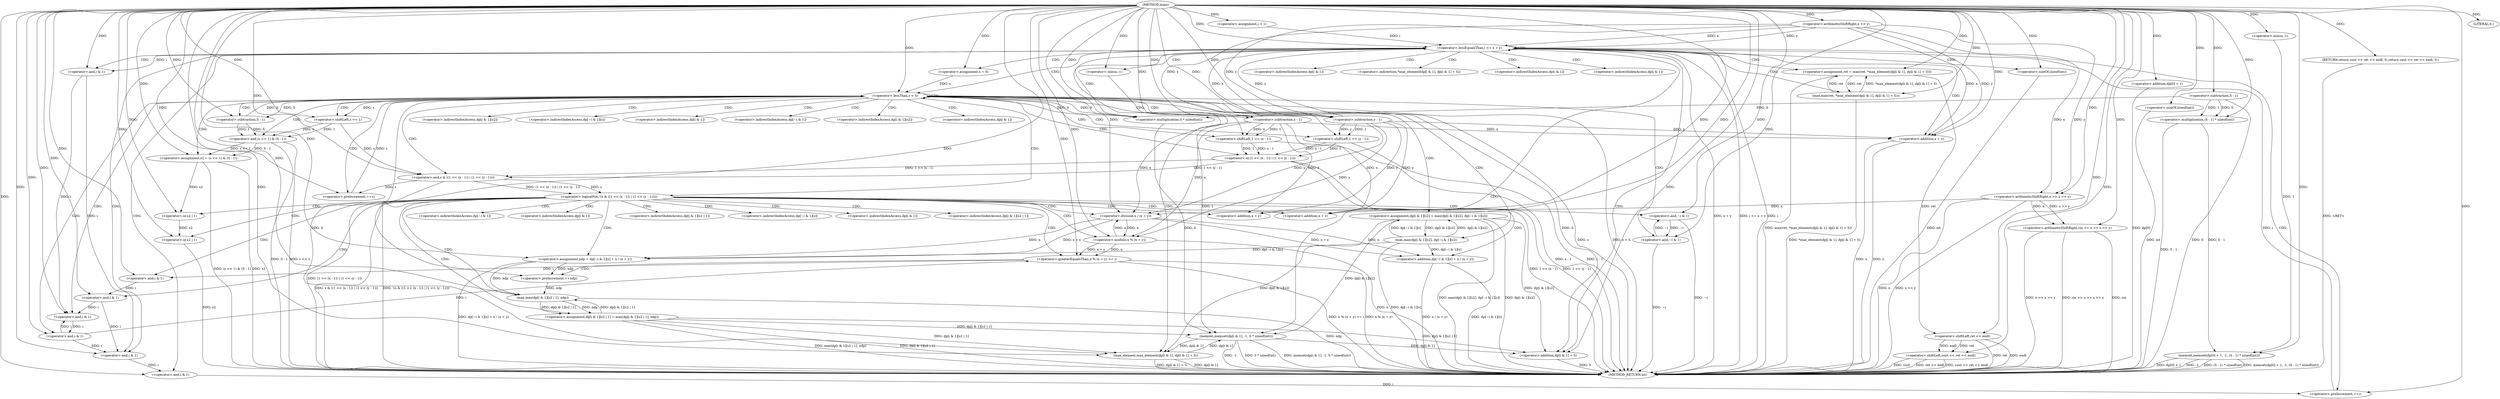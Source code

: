 digraph "main" {  
"1000101" [label = "(METHOD,main)" ]
"1000282" [label = "(METHOD_RETURN,int)" ]
"1000103" [label = "(<operator>.arithmeticShiftRight,cin >> n >> x >> y)" ]
"1000110" [label = "(memset,memset(dp[0] + 1, -1, (S - 1) * sizeof(int)))" ]
"1000274" [label = "(RETURN,return cout << ret << endl, 0;,return cout << ret << endl, 0;)" ]
"1000126" [label = "(<operator>.assignment,i = 1)" ]
"1000129" [label = "(<operator>.lessEqualsThan,i <= x + y)" ]
"1000134" [label = "(<operator>.preIncrement,++i)" ]
"1000105" [label = "(<operator>.arithmeticShiftRight,n >> x >> y)" ]
"1000111" [label = "(<operator>.addition,dp[0] + 1)" ]
"1000116" [label = "(<operator>.minus,-1)" ]
"1000118" [label = "(<operator>.multiplication,(S - 1) * sizeof(int))" ]
"1000137" [label = "(memset,memset(dp[i & 1], -1, S * sizeof(int)))" ]
"1000256" [label = "(<operator>.assignment,ret = max(ret, *max_element(dp[i & 1], dp[i & 1] + S)))" ]
"1000276" [label = "(<operator>.shiftLeft,cout << ret << endl)" ]
"1000281" [label = "(LITERAL,0,)" ]
"1000107" [label = "(<operator>.arithmeticShiftRight,x >> y)" ]
"1000119" [label = "(<operator>.subtraction,S - 1)" ]
"1000122" [label = "(<operator>.sizeOf,sizeof(int))" ]
"1000131" [label = "(<operator>.addition,x + y)" ]
"1000151" [label = "(<operator>.assignment,s = 0)" ]
"1000154" [label = "(<operator>.lessThan,s < S)" ]
"1000157" [label = "(<operator>.preIncrement,++s)" ]
"1000143" [label = "(<operator>.minus,-1)" ]
"1000145" [label = "(<operator>.multiplication,S * sizeof(int))" ]
"1000161" [label = "(<operator>.assignment,s2 = (s << 1) & (S - 1))" ]
"1000170" [label = "(<operator>.assignment,dp[i & 1][s2] = max(dp[i & 1][s2], dp[~i & 1][s]))" ]
"1000258" [label = "(max,max(ret, *max_element(dp[i & 1], dp[i & 1] + S)))" ]
"1000278" [label = "(<operator>.shiftLeft,ret << endl)" ]
"1000140" [label = "(<operator>.and,i & 1)" ]
"1000147" [label = "(<operator>.sizeOf,sizeof(int))" ]
"1000194" [label = "(<operator>.logicalNot,!(s & ((1 << (x - 1)) | (1 << (y - 1)))))" ]
"1000163" [label = "(<operator>.and,(s << 1) & (S - 1))" ]
"1000178" [label = "(max,max(dp[i & 1][s2], dp[~i & 1][s]))" ]
"1000210" [label = "(<operator>.assignment,ndp = dp[~i & 1][s] + n / (x + y))" ]
"1000235" [label = "(<operator>.assignment,dp[i & 1][s2 | 1] = max(dp[i & 1][s2 | 1], ndp))" ]
"1000261" [label = "(max_element,max_element(dp[i & 1], dp[i & 1] + S))" ]
"1000164" [label = "(<operator>.shiftLeft,s << 1)" ]
"1000167" [label = "(<operator>.subtraction,S - 1)" ]
"1000195" [label = "(<operator>.and,s & ((1 << (x - 1)) | (1 << (y - 1))))" ]
"1000226" [label = "(<operator>.greaterEqualsThan,n % (x + y) >= i)" ]
"1000233" [label = "(<operator>.preIncrement,++ndp)" ]
"1000267" [label = "(<operator>.addition,dp[i & 1] + S)" ]
"1000174" [label = "(<operator>.and,i & 1)" ]
"1000197" [label = "(<operator>.or,(1 << (x - 1)) | (1 << (y - 1)))" ]
"1000212" [label = "(<operator>.addition,dp[~i & 1][s] + n / (x + y))" ]
"1000245" [label = "(max,max(dp[i & 1][s2 | 1], ndp))" ]
"1000264" [label = "(<operator>.and,i & 1)" ]
"1000182" [label = "(<operator>.and,i & 1)" ]
"1000189" [label = "(<operator>.and,~i & 1)" ]
"1000198" [label = "(<operator>.shiftLeft,1 << (x - 1))" ]
"1000203" [label = "(<operator>.shiftLeft,1 << (y - 1))" ]
"1000220" [label = "(<operator>.division,n / (x + y))" ]
"1000227" [label = "(<operator>.modulo,n % (x + y))" ]
"1000242" [label = "(<operator>.or,s2 | 1)" ]
"1000270" [label = "(<operator>.and,i & 1)" ]
"1000200" [label = "(<operator>.subtraction,x - 1)" ]
"1000205" [label = "(<operator>.subtraction,y - 1)" ]
"1000222" [label = "(<operator>.addition,x + y)" ]
"1000229" [label = "(<operator>.addition,x + y)" ]
"1000239" [label = "(<operator>.and,i & 1)" ]
"1000252" [label = "(<operator>.or,s2 | 1)" ]
"1000216" [label = "(<operator>.and,~i & 1)" ]
"1000249" [label = "(<operator>.and,i & 1)" ]
"1000138" [label = "(<operator>.indirectIndexAccess,dp[i & 1])" ]
"1000260" [label = "(<operator>.indirection,*max_element(dp[i & 1], dp[i & 1] + S))" ]
"1000171" [label = "(<operator>.indirectIndexAccess,dp[i & 1][s2])" ]
"1000172" [label = "(<operator>.indirectIndexAccess,dp[i & 1])" ]
"1000179" [label = "(<operator>.indirectIndexAccess,dp[i & 1][s2])" ]
"1000186" [label = "(<operator>.indirectIndexAccess,dp[~i & 1][s])" ]
"1000262" [label = "(<operator>.indirectIndexAccess,dp[i & 1])" ]
"1000180" [label = "(<operator>.indirectIndexAccess,dp[i & 1])" ]
"1000187" [label = "(<operator>.indirectIndexAccess,dp[~i & 1])" ]
"1000236" [label = "(<operator>.indirectIndexAccess,dp[i & 1][s2 | 1])" ]
"1000268" [label = "(<operator>.indirectIndexAccess,dp[i & 1])" ]
"1000213" [label = "(<operator>.indirectIndexAccess,dp[~i & 1][s])" ]
"1000237" [label = "(<operator>.indirectIndexAccess,dp[i & 1])" ]
"1000246" [label = "(<operator>.indirectIndexAccess,dp[i & 1][s2 | 1])" ]
"1000214" [label = "(<operator>.indirectIndexAccess,dp[~i & 1])" ]
"1000247" [label = "(<operator>.indirectIndexAccess,dp[i & 1])" ]
  "1000105" -> "1000282"  [ label = "DDG: n"] 
  "1000105" -> "1000282"  [ label = "DDG: x >> y"] 
  "1000103" -> "1000282"  [ label = "DDG: n >> x >> y"] 
  "1000103" -> "1000282"  [ label = "DDG: cin >> n >> x >> y"] 
  "1000111" -> "1000282"  [ label = "DDG: dp[0]"] 
  "1000110" -> "1000282"  [ label = "DDG: dp[0] + 1"] 
  "1000110" -> "1000282"  [ label = "DDG: -1"] 
  "1000119" -> "1000282"  [ label = "DDG: S"] 
  "1000118" -> "1000282"  [ label = "DDG: S - 1"] 
  "1000122" -> "1000282"  [ label = "DDG: int"] 
  "1000110" -> "1000282"  [ label = "DDG: (S - 1) * sizeof(int)"] 
  "1000110" -> "1000282"  [ label = "DDG: memset(dp[0] + 1, -1, (S - 1) * sizeof(int))"] 
  "1000129" -> "1000282"  [ label = "DDG: i"] 
  "1000131" -> "1000282"  [ label = "DDG: x"] 
  "1000131" -> "1000282"  [ label = "DDG: y"] 
  "1000129" -> "1000282"  [ label = "DDG: x + y"] 
  "1000129" -> "1000282"  [ label = "DDG: i <= x + y"] 
  "1000278" -> "1000282"  [ label = "DDG: ret"] 
  "1000276" -> "1000282"  [ label = "DDG: ret << endl"] 
  "1000276" -> "1000282"  [ label = "DDG: cout << ret << endl"] 
  "1000137" -> "1000282"  [ label = "DDG: -1"] 
  "1000147" -> "1000282"  [ label = "DDG: int"] 
  "1000137" -> "1000282"  [ label = "DDG: S * sizeof(int)"] 
  "1000137" -> "1000282"  [ label = "DDG: memset(dp[i & 1], -1, S * sizeof(int))"] 
  "1000154" -> "1000282"  [ label = "DDG: s"] 
  "1000154" -> "1000282"  [ label = "DDG: s < S"] 
  "1000261" -> "1000282"  [ label = "DDG: dp[i & 1]"] 
  "1000267" -> "1000282"  [ label = "DDG: S"] 
  "1000261" -> "1000282"  [ label = "DDG: dp[i & 1] + S"] 
  "1000258" -> "1000282"  [ label = "DDG: *max_element(dp[i & 1], dp[i & 1] + S)"] 
  "1000256" -> "1000282"  [ label = "DDG: max(ret, *max_element(dp[i & 1], dp[i & 1] + S))"] 
  "1000161" -> "1000282"  [ label = "DDG: s2"] 
  "1000163" -> "1000282"  [ label = "DDG: s << 1"] 
  "1000163" -> "1000282"  [ label = "DDG: S - 1"] 
  "1000161" -> "1000282"  [ label = "DDG: (s << 1) & (S - 1)"] 
  "1000170" -> "1000282"  [ label = "DDG: dp[i & 1][s2]"] 
  "1000189" -> "1000282"  [ label = "DDG: ~i"] 
  "1000178" -> "1000282"  [ label = "DDG: dp[~i & 1][s]"] 
  "1000170" -> "1000282"  [ label = "DDG: max(dp[i & 1][s2], dp[~i & 1][s])"] 
  "1000198" -> "1000282"  [ label = "DDG: x - 1"] 
  "1000197" -> "1000282"  [ label = "DDG: 1 << (x - 1)"] 
  "1000203" -> "1000282"  [ label = "DDG: y - 1"] 
  "1000197" -> "1000282"  [ label = "DDG: 1 << (y - 1)"] 
  "1000195" -> "1000282"  [ label = "DDG: (1 << (x - 1)) | (1 << (y - 1))"] 
  "1000194" -> "1000282"  [ label = "DDG: s & ((1 << (x - 1)) | (1 << (y - 1)))"] 
  "1000194" -> "1000282"  [ label = "DDG: !(s & ((1 << (x - 1)) | (1 << (y - 1))))"] 
  "1000216" -> "1000282"  [ label = "DDG: ~i"] 
  "1000212" -> "1000282"  [ label = "DDG: dp[~i & 1][s]"] 
  "1000212" -> "1000282"  [ label = "DDG: n / (x + y)"] 
  "1000210" -> "1000282"  [ label = "DDG: dp[~i & 1][s] + n / (x + y)"] 
  "1000227" -> "1000282"  [ label = "DDG: n"] 
  "1000226" -> "1000282"  [ label = "DDG: n % (x + y)"] 
  "1000226" -> "1000282"  [ label = "DDG: n % (x + y) >= i"] 
  "1000235" -> "1000282"  [ label = "DDG: dp[i & 1][s2 | 1]"] 
  "1000252" -> "1000282"  [ label = "DDG: s2"] 
  "1000245" -> "1000282"  [ label = "DDG: ndp"] 
  "1000235" -> "1000282"  [ label = "DDG: max(dp[i & 1][s2 | 1], ndp)"] 
  "1000274" -> "1000282"  [ label = "DDG: <RET>"] 
  "1000278" -> "1000282"  [ label = "DDG: endl"] 
  "1000103" -> "1000282"  [ label = "DDG: cin"] 
  "1000276" -> "1000282"  [ label = "DDG: cout"] 
  "1000101" -> "1000274"  [ label = "DDG: "] 
  "1000101" -> "1000103"  [ label = "DDG: "] 
  "1000105" -> "1000103"  [ label = "DDG: x >> y"] 
  "1000105" -> "1000103"  [ label = "DDG: n"] 
  "1000101" -> "1000110"  [ label = "DDG: "] 
  "1000116" -> "1000110"  [ label = "DDG: 1"] 
  "1000118" -> "1000110"  [ label = "DDG: S - 1"] 
  "1000101" -> "1000126"  [ label = "DDG: "] 
  "1000101" -> "1000105"  [ label = "DDG: "] 
  "1000107" -> "1000105"  [ label = "DDG: y"] 
  "1000107" -> "1000105"  [ label = "DDG: x"] 
  "1000101" -> "1000111"  [ label = "DDG: "] 
  "1000101" -> "1000116"  [ label = "DDG: "] 
  "1000119" -> "1000118"  [ label = "DDG: S"] 
  "1000119" -> "1000118"  [ label = "DDG: 1"] 
  "1000101" -> "1000118"  [ label = "DDG: "] 
  "1000126" -> "1000129"  [ label = "DDG: i"] 
  "1000134" -> "1000129"  [ label = "DDG: i"] 
  "1000101" -> "1000129"  [ label = "DDG: "] 
  "1000107" -> "1000129"  [ label = "DDG: x"] 
  "1000200" -> "1000129"  [ label = "DDG: x"] 
  "1000107" -> "1000129"  [ label = "DDG: y"] 
  "1000205" -> "1000129"  [ label = "DDG: y"] 
  "1000270" -> "1000134"  [ label = "DDG: i"] 
  "1000101" -> "1000134"  [ label = "DDG: "] 
  "1000258" -> "1000256"  [ label = "DDG: *max_element(dp[i & 1], dp[i & 1] + S)"] 
  "1000258" -> "1000256"  [ label = "DDG: ret"] 
  "1000101" -> "1000281"  [ label = "DDG: "] 
  "1000101" -> "1000107"  [ label = "DDG: "] 
  "1000101" -> "1000119"  [ label = "DDG: "] 
  "1000101" -> "1000122"  [ label = "DDG: "] 
  "1000107" -> "1000131"  [ label = "DDG: x"] 
  "1000200" -> "1000131"  [ label = "DDG: x"] 
  "1000101" -> "1000131"  [ label = "DDG: "] 
  "1000107" -> "1000131"  [ label = "DDG: y"] 
  "1000205" -> "1000131"  [ label = "DDG: y"] 
  "1000261" -> "1000137"  [ label = "DDG: dp[i & 1]"] 
  "1000170" -> "1000137"  [ label = "DDG: dp[i & 1][s2]"] 
  "1000235" -> "1000137"  [ label = "DDG: dp[i & 1][s2 | 1]"] 
  "1000143" -> "1000137"  [ label = "DDG: 1"] 
  "1000145" -> "1000137"  [ label = "DDG: S"] 
  "1000101" -> "1000151"  [ label = "DDG: "] 
  "1000101" -> "1000256"  [ label = "DDG: "] 
  "1000101" -> "1000276"  [ label = "DDG: "] 
  "1000278" -> "1000276"  [ label = "DDG: ret"] 
  "1000278" -> "1000276"  [ label = "DDG: endl"] 
  "1000101" -> "1000143"  [ label = "DDG: "] 
  "1000119" -> "1000145"  [ label = "DDG: S"] 
  "1000101" -> "1000145"  [ label = "DDG: "] 
  "1000154" -> "1000145"  [ label = "DDG: S"] 
  "1000151" -> "1000154"  [ label = "DDG: s"] 
  "1000157" -> "1000154"  [ label = "DDG: s"] 
  "1000101" -> "1000154"  [ label = "DDG: "] 
  "1000145" -> "1000154"  [ label = "DDG: S"] 
  "1000167" -> "1000154"  [ label = "DDG: S"] 
  "1000195" -> "1000157"  [ label = "DDG: s"] 
  "1000101" -> "1000157"  [ label = "DDG: "] 
  "1000163" -> "1000161"  [ label = "DDG: s << 1"] 
  "1000163" -> "1000161"  [ label = "DDG: S - 1"] 
  "1000178" -> "1000170"  [ label = "DDG: dp[i & 1][s2]"] 
  "1000178" -> "1000170"  [ label = "DDG: dp[~i & 1][s]"] 
  "1000256" -> "1000258"  [ label = "DDG: ret"] 
  "1000101" -> "1000258"  [ label = "DDG: "] 
  "1000256" -> "1000278"  [ label = "DDG: ret"] 
  "1000101" -> "1000278"  [ label = "DDG: "] 
  "1000129" -> "1000140"  [ label = "DDG: i"] 
  "1000101" -> "1000140"  [ label = "DDG: "] 
  "1000101" -> "1000147"  [ label = "DDG: "] 
  "1000101" -> "1000161"  [ label = "DDG: "] 
  "1000164" -> "1000163"  [ label = "DDG: s"] 
  "1000164" -> "1000163"  [ label = "DDG: 1"] 
  "1000167" -> "1000163"  [ label = "DDG: S"] 
  "1000167" -> "1000163"  [ label = "DDG: 1"] 
  "1000170" -> "1000178"  [ label = "DDG: dp[i & 1][s2]"] 
  "1000195" -> "1000194"  [ label = "DDG: (1 << (x - 1)) | (1 << (y - 1))"] 
  "1000195" -> "1000194"  [ label = "DDG: s"] 
  "1000220" -> "1000210"  [ label = "DDG: x + y"] 
  "1000220" -> "1000210"  [ label = "DDG: n"] 
  "1000178" -> "1000210"  [ label = "DDG: dp[~i & 1][s]"] 
  "1000245" -> "1000235"  [ label = "DDG: ndp"] 
  "1000245" -> "1000235"  [ label = "DDG: dp[i & 1][s2 | 1]"] 
  "1000170" -> "1000261"  [ label = "DDG: dp[i & 1][s2]"] 
  "1000235" -> "1000261"  [ label = "DDG: dp[i & 1][s2 | 1]"] 
  "1000137" -> "1000261"  [ label = "DDG: dp[i & 1]"] 
  "1000154" -> "1000261"  [ label = "DDG: S"] 
  "1000101" -> "1000261"  [ label = "DDG: "] 
  "1000154" -> "1000164"  [ label = "DDG: s"] 
  "1000101" -> "1000164"  [ label = "DDG: "] 
  "1000154" -> "1000167"  [ label = "DDG: S"] 
  "1000101" -> "1000167"  [ label = "DDG: "] 
  "1000164" -> "1000195"  [ label = "DDG: s"] 
  "1000101" -> "1000195"  [ label = "DDG: "] 
  "1000197" -> "1000195"  [ label = "DDG: 1 << (x - 1)"] 
  "1000197" -> "1000195"  [ label = "DDG: 1 << (y - 1)"] 
  "1000101" -> "1000210"  [ label = "DDG: "] 
  "1000137" -> "1000267"  [ label = "DDG: dp[i & 1]"] 
  "1000170" -> "1000267"  [ label = "DDG: dp[i & 1][s2]"] 
  "1000235" -> "1000267"  [ label = "DDG: dp[i & 1][s2 | 1]"] 
  "1000154" -> "1000267"  [ label = "DDG: S"] 
  "1000101" -> "1000267"  [ label = "DDG: "] 
  "1000140" -> "1000174"  [ label = "DDG: i"] 
  "1000182" -> "1000174"  [ label = "DDG: i"] 
  "1000249" -> "1000174"  [ label = "DDG: i"] 
  "1000101" -> "1000174"  [ label = "DDG: "] 
  "1000198" -> "1000197"  [ label = "DDG: x - 1"] 
  "1000198" -> "1000197"  [ label = "DDG: 1"] 
  "1000203" -> "1000197"  [ label = "DDG: y - 1"] 
  "1000203" -> "1000197"  [ label = "DDG: 1"] 
  "1000178" -> "1000212"  [ label = "DDG: dp[~i & 1][s]"] 
  "1000220" -> "1000212"  [ label = "DDG: x + y"] 
  "1000220" -> "1000212"  [ label = "DDG: n"] 
  "1000227" -> "1000226"  [ label = "DDG: n"] 
  "1000227" -> "1000226"  [ label = "DDG: x + y"] 
  "1000182" -> "1000226"  [ label = "DDG: i"] 
  "1000101" -> "1000226"  [ label = "DDG: "] 
  "1000210" -> "1000233"  [ label = "DDG: ndp"] 
  "1000101" -> "1000233"  [ label = "DDG: "] 
  "1000235" -> "1000245"  [ label = "DDG: dp[i & 1][s2 | 1]"] 
  "1000210" -> "1000245"  [ label = "DDG: ndp"] 
  "1000233" -> "1000245"  [ label = "DDG: ndp"] 
  "1000101" -> "1000245"  [ label = "DDG: "] 
  "1000140" -> "1000264"  [ label = "DDG: i"] 
  "1000182" -> "1000264"  [ label = "DDG: i"] 
  "1000249" -> "1000264"  [ label = "DDG: i"] 
  "1000101" -> "1000264"  [ label = "DDG: "] 
  "1000174" -> "1000182"  [ label = "DDG: i"] 
  "1000101" -> "1000182"  [ label = "DDG: "] 
  "1000216" -> "1000189"  [ label = "DDG: ~i"] 
  "1000101" -> "1000189"  [ label = "DDG: "] 
  "1000101" -> "1000198"  [ label = "DDG: "] 
  "1000200" -> "1000198"  [ label = "DDG: x"] 
  "1000200" -> "1000198"  [ label = "DDG: 1"] 
  "1000101" -> "1000203"  [ label = "DDG: "] 
  "1000205" -> "1000203"  [ label = "DDG: 1"] 
  "1000205" -> "1000203"  [ label = "DDG: y"] 
  "1000105" -> "1000220"  [ label = "DDG: n"] 
  "1000227" -> "1000220"  [ label = "DDG: n"] 
  "1000101" -> "1000220"  [ label = "DDG: "] 
  "1000200" -> "1000220"  [ label = "DDG: x"] 
  "1000205" -> "1000220"  [ label = "DDG: y"] 
  "1000220" -> "1000227"  [ label = "DDG: n"] 
  "1000101" -> "1000227"  [ label = "DDG: "] 
  "1000205" -> "1000227"  [ label = "DDG: y"] 
  "1000200" -> "1000227"  [ label = "DDG: x"] 
  "1000161" -> "1000242"  [ label = "DDG: s2"] 
  "1000101" -> "1000242"  [ label = "DDG: "] 
  "1000264" -> "1000270"  [ label = "DDG: i"] 
  "1000101" -> "1000270"  [ label = "DDG: "] 
  "1000101" -> "1000200"  [ label = "DDG: "] 
  "1000107" -> "1000200"  [ label = "DDG: x"] 
  "1000101" -> "1000205"  [ label = "DDG: "] 
  "1000107" -> "1000205"  [ label = "DDG: y"] 
  "1000200" -> "1000222"  [ label = "DDG: x"] 
  "1000101" -> "1000222"  [ label = "DDG: "] 
  "1000205" -> "1000222"  [ label = "DDG: y"] 
  "1000101" -> "1000229"  [ label = "DDG: "] 
  "1000200" -> "1000229"  [ label = "DDG: x"] 
  "1000205" -> "1000229"  [ label = "DDG: y"] 
  "1000226" -> "1000239"  [ label = "DDG: i"] 
  "1000101" -> "1000239"  [ label = "DDG: "] 
  "1000242" -> "1000252"  [ label = "DDG: s2"] 
  "1000101" -> "1000252"  [ label = "DDG: "] 
  "1000189" -> "1000216"  [ label = "DDG: ~i"] 
  "1000101" -> "1000216"  [ label = "DDG: "] 
  "1000239" -> "1000249"  [ label = "DDG: i"] 
  "1000101" -> "1000249"  [ label = "DDG: "] 
  "1000129" -> "1000258"  [ label = "CDG: "] 
  "1000129" -> "1000268"  [ label = "CDG: "] 
  "1000129" -> "1000260"  [ label = "CDG: "] 
  "1000129" -> "1000261"  [ label = "CDG: "] 
  "1000129" -> "1000154"  [ label = "CDG: "] 
  "1000129" -> "1000151"  [ label = "CDG: "] 
  "1000129" -> "1000145"  [ label = "CDG: "] 
  "1000129" -> "1000270"  [ label = "CDG: "] 
  "1000129" -> "1000138"  [ label = "CDG: "] 
  "1000129" -> "1000262"  [ label = "CDG: "] 
  "1000129" -> "1000131"  [ label = "CDG: "] 
  "1000129" -> "1000143"  [ label = "CDG: "] 
  "1000129" -> "1000267"  [ label = "CDG: "] 
  "1000129" -> "1000137"  [ label = "CDG: "] 
  "1000129" -> "1000129"  [ label = "CDG: "] 
  "1000129" -> "1000147"  [ label = "CDG: "] 
  "1000129" -> "1000264"  [ label = "CDG: "] 
  "1000129" -> "1000256"  [ label = "CDG: "] 
  "1000129" -> "1000140"  [ label = "CDG: "] 
  "1000129" -> "1000134"  [ label = "CDG: "] 
  "1000154" -> "1000200"  [ label = "CDG: "] 
  "1000154" -> "1000164"  [ label = "CDG: "] 
  "1000154" -> "1000174"  [ label = "CDG: "] 
  "1000154" -> "1000161"  [ label = "CDG: "] 
  "1000154" -> "1000182"  [ label = "CDG: "] 
  "1000154" -> "1000197"  [ label = "CDG: "] 
  "1000154" -> "1000180"  [ label = "CDG: "] 
  "1000154" -> "1000157"  [ label = "CDG: "] 
  "1000154" -> "1000167"  [ label = "CDG: "] 
  "1000154" -> "1000154"  [ label = "CDG: "] 
  "1000154" -> "1000179"  [ label = "CDG: "] 
  "1000154" -> "1000194"  [ label = "CDG: "] 
  "1000154" -> "1000198"  [ label = "CDG: "] 
  "1000154" -> "1000187"  [ label = "CDG: "] 
  "1000154" -> "1000195"  [ label = "CDG: "] 
  "1000154" -> "1000186"  [ label = "CDG: "] 
  "1000154" -> "1000172"  [ label = "CDG: "] 
  "1000154" -> "1000189"  [ label = "CDG: "] 
  "1000154" -> "1000163"  [ label = "CDG: "] 
  "1000154" -> "1000178"  [ label = "CDG: "] 
  "1000154" -> "1000203"  [ label = "CDG: "] 
  "1000154" -> "1000205"  [ label = "CDG: "] 
  "1000154" -> "1000170"  [ label = "CDG: "] 
  "1000154" -> "1000171"  [ label = "CDG: "] 
  "1000194" -> "1000227"  [ label = "CDG: "] 
  "1000194" -> "1000216"  [ label = "CDG: "] 
  "1000194" -> "1000210"  [ label = "CDG: "] 
  "1000194" -> "1000236"  [ label = "CDG: "] 
  "1000194" -> "1000222"  [ label = "CDG: "] 
  "1000194" -> "1000242"  [ label = "CDG: "] 
  "1000194" -> "1000235"  [ label = "CDG: "] 
  "1000194" -> "1000220"  [ label = "CDG: "] 
  "1000194" -> "1000214"  [ label = "CDG: "] 
  "1000194" -> "1000245"  [ label = "CDG: "] 
  "1000194" -> "1000226"  [ label = "CDG: "] 
  "1000194" -> "1000247"  [ label = "CDG: "] 
  "1000194" -> "1000239"  [ label = "CDG: "] 
  "1000194" -> "1000246"  [ label = "CDG: "] 
  "1000194" -> "1000213"  [ label = "CDG: "] 
  "1000194" -> "1000229"  [ label = "CDG: "] 
  "1000194" -> "1000212"  [ label = "CDG: "] 
  "1000194" -> "1000252"  [ label = "CDG: "] 
  "1000194" -> "1000237"  [ label = "CDG: "] 
  "1000194" -> "1000249"  [ label = "CDG: "] 
  "1000226" -> "1000233"  [ label = "CDG: "] 
}
